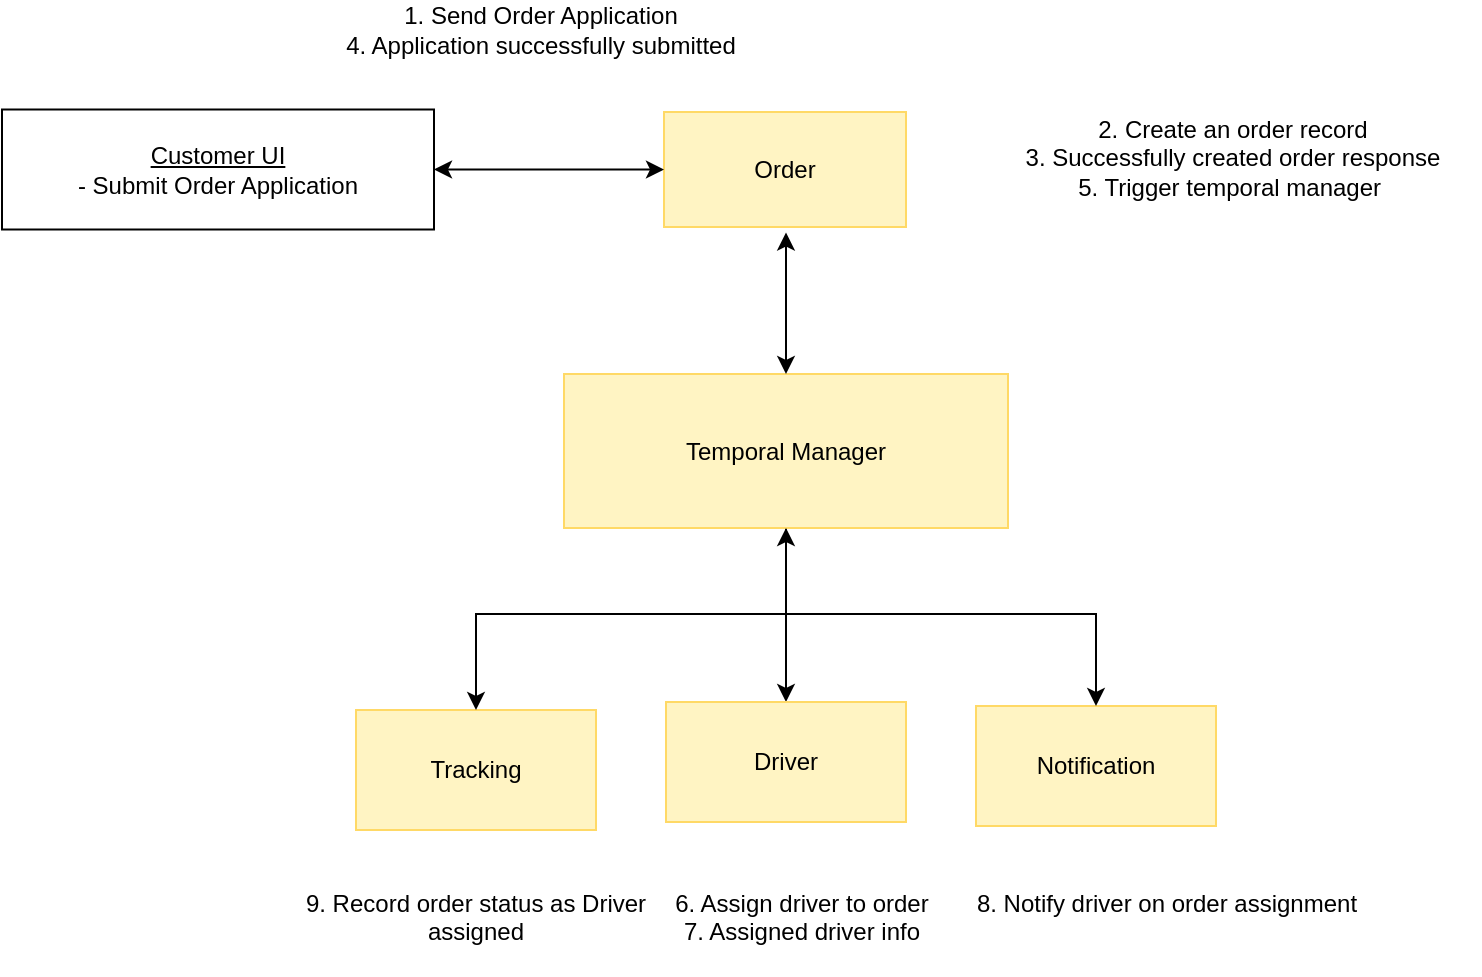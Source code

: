 <mxfile version="26.0.12">
  <diagram name="Page-1" id="wXNHFeC1QUHLHXNkjk2t">
    <mxGraphModel dx="973" dy="824" grid="0" gridSize="10" guides="1" tooltips="1" connect="1" arrows="1" fold="1" page="1" pageScale="1" pageWidth="827" pageHeight="1169" math="0" shadow="0">
      <root>
        <mxCell id="0" />
        <mxCell id="1" parent="0" />
        <mxCell id="lNSn5oNDOIyYraQbqirO-1" value="&lt;u&gt;Customer UI&lt;/u&gt;&lt;div&gt;- Submit Order Application&lt;/div&gt;" style="rounded=0;whiteSpace=wrap;html=1;" vertex="1" parent="1">
          <mxGeometry x="63" y="105.75" width="216" height="60" as="geometry" />
        </mxCell>
        <mxCell id="lNSn5oNDOIyYraQbqirO-23" style="edgeStyle=orthogonalEdgeStyle;rounded=0;orthogonalLoop=1;jettySize=auto;html=1;" edge="1" parent="1" source="lNSn5oNDOIyYraQbqirO-2" target="lNSn5oNDOIyYraQbqirO-5">
          <mxGeometry relative="1" as="geometry" />
        </mxCell>
        <mxCell id="lNSn5oNDOIyYraQbqirO-2" value="Temporal Manager" style="rounded=0;whiteSpace=wrap;html=1;fillColor=light-dark(#FFF4C3,var(--ge-dark-color, #121212));strokeColor=light-dark(#FFD966,#FFFFFF);" vertex="1" parent="1">
          <mxGeometry x="344" y="238" width="222" height="77" as="geometry" />
        </mxCell>
        <mxCell id="lNSn5oNDOIyYraQbqirO-3" value="Order" style="rounded=0;whiteSpace=wrap;html=1;fillColor=light-dark(#FFF4C3,#FFFFFF);strokeColor=light-dark(#FFD966,#FFFFFF);" vertex="1" parent="1">
          <mxGeometry x="394" y="107" width="121" height="57.5" as="geometry" />
        </mxCell>
        <mxCell id="lNSn5oNDOIyYraQbqirO-4" value="Tracking" style="rounded=0;whiteSpace=wrap;html=1;fillColor=light-dark(#FFF4C3,var(--ge-dark-color, #121212));strokeColor=light-dark(#FFD966,#FFFFFF);" vertex="1" parent="1">
          <mxGeometry x="240" y="406" width="120" height="60" as="geometry" />
        </mxCell>
        <mxCell id="lNSn5oNDOIyYraQbqirO-5" value="Driver" style="rounded=0;whiteSpace=wrap;html=1;fillColor=light-dark(#FFF4C3,var(--ge-dark-color, #121212));strokeColor=light-dark(#FFD966,#FFFFFF);" vertex="1" parent="1">
          <mxGeometry x="395" y="402" width="120" height="60" as="geometry" />
        </mxCell>
        <mxCell id="lNSn5oNDOIyYraQbqirO-6" value="Notification" style="rounded=0;whiteSpace=wrap;html=1;strokeColor=light-dark(#FFD966,#FFFFFF);fillColor=light-dark(#FFF4C3,var(--ge-dark-color, #121212));" vertex="1" parent="1">
          <mxGeometry x="550" y="404" width="120" height="60" as="geometry" />
        </mxCell>
        <mxCell id="lNSn5oNDOIyYraQbqirO-8" value="1. Send Order Application&lt;div&gt;4. Application successfully submitted&lt;/div&gt;" style="text;html=1;align=center;verticalAlign=middle;whiteSpace=wrap;rounded=0;" vertex="1" parent="1">
          <mxGeometry x="213" y="51" width="239" height="30" as="geometry" />
        </mxCell>
        <mxCell id="lNSn5oNDOIyYraQbqirO-10" value="" style="endArrow=classic;startArrow=classic;html=1;rounded=0;entryX=0.5;entryY=0;entryDx=0;entryDy=0;exitX=0.5;exitY=0;exitDx=0;exitDy=0;" edge="1" parent="1" source="lNSn5oNDOIyYraQbqirO-4" target="lNSn5oNDOIyYraQbqirO-6">
          <mxGeometry width="50" height="50" relative="1" as="geometry">
            <mxPoint x="140" y="346" as="sourcePoint" />
            <mxPoint x="610" y="361" as="targetPoint" />
            <Array as="points">
              <mxPoint x="300" y="358" />
              <mxPoint x="610" y="358" />
            </Array>
          </mxGeometry>
        </mxCell>
        <mxCell id="lNSn5oNDOIyYraQbqirO-12" value="2. Create an order record&lt;div&gt;3. Successfully created order response&lt;/div&gt;&lt;div&gt;5. Trigger temporal manager&amp;nbsp;&lt;/div&gt;&lt;div&gt;&lt;br&gt;&lt;/div&gt;" style="text;html=1;align=center;verticalAlign=middle;whiteSpace=wrap;rounded=0;" vertex="1" parent="1">
          <mxGeometry x="555" y="107.75" width="247" height="58" as="geometry" />
        </mxCell>
        <mxCell id="lNSn5oNDOIyYraQbqirO-13" value="6. Assign driver to order&lt;div&gt;7. Assigned driver info&lt;br&gt;&lt;div&gt;&lt;br&gt;&lt;/div&gt;&lt;/div&gt;" style="text;html=1;align=center;verticalAlign=middle;whiteSpace=wrap;rounded=0;" vertex="1" parent="1">
          <mxGeometry x="376" y="502" width="174" height="30" as="geometry" />
        </mxCell>
        <mxCell id="lNSn5oNDOIyYraQbqirO-15" value="" style="endArrow=classic;html=1;rounded=0;entryX=0.5;entryY=1;entryDx=0;entryDy=0;" edge="1" parent="1" target="lNSn5oNDOIyYraQbqirO-2">
          <mxGeometry width="50" height="50" relative="1" as="geometry">
            <mxPoint x="455" y="359" as="sourcePoint" />
            <mxPoint x="379" y="304" as="targetPoint" />
          </mxGeometry>
        </mxCell>
        <mxCell id="lNSn5oNDOIyYraQbqirO-19" value="8. Notify driver on order assignment&lt;div&gt;&lt;div&gt;&lt;br&gt;&lt;/div&gt;&lt;/div&gt;" style="text;html=1;align=center;verticalAlign=middle;whiteSpace=wrap;rounded=0;" vertex="1" parent="1">
          <mxGeometry x="547" y="495" width="197" height="30" as="geometry" />
        </mxCell>
        <mxCell id="lNSn5oNDOIyYraQbqirO-20" value="9. Record order status as Driver assigned&lt;div&gt;&lt;div&gt;&lt;br&gt;&lt;/div&gt;&lt;/div&gt;" style="text;html=1;align=center;verticalAlign=middle;whiteSpace=wrap;rounded=0;" vertex="1" parent="1">
          <mxGeometry x="213" y="502" width="174" height="30" as="geometry" />
        </mxCell>
        <mxCell id="lNSn5oNDOIyYraQbqirO-27" value="" style="endArrow=classic;startArrow=classic;html=1;rounded=0;" edge="1" parent="1" source="lNSn5oNDOIyYraQbqirO-1" target="lNSn5oNDOIyYraQbqirO-3">
          <mxGeometry width="50" height="50" relative="1" as="geometry">
            <mxPoint x="390" y="354" as="sourcePoint" />
            <mxPoint x="440" y="304" as="targetPoint" />
          </mxGeometry>
        </mxCell>
        <mxCell id="lNSn5oNDOIyYraQbqirO-29" value="" style="endArrow=classic;startArrow=classic;html=1;rounded=0;" edge="1" parent="1" source="lNSn5oNDOIyYraQbqirO-2">
          <mxGeometry width="50" height="50" relative="1" as="geometry">
            <mxPoint x="455" y="217.289" as="sourcePoint" />
            <mxPoint x="455" y="167.289" as="targetPoint" />
          </mxGeometry>
        </mxCell>
      </root>
    </mxGraphModel>
  </diagram>
</mxfile>

